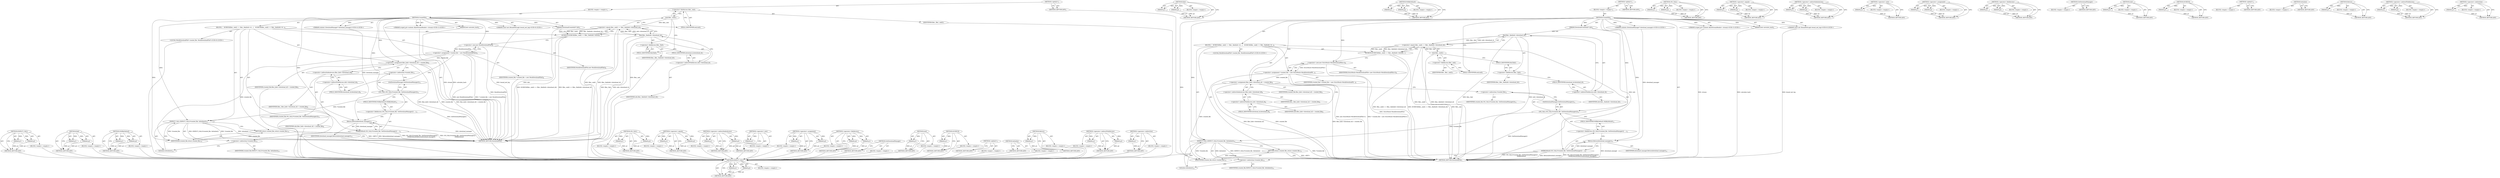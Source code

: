 digraph "&lt;operator&gt;.indirection" {
vulnerable_149 [label=<(METHOD,EXPECT_CALL)>];
vulnerable_150 [label=<(PARAM,p1)>];
vulnerable_151 [label=<(PARAM,p2)>];
vulnerable_152 [label=<(BLOCK,&lt;empty&gt;,&lt;empty&gt;)>];
vulnerable_153 [label=<(METHOD_RETURN,ANY)>];
vulnerable_104 [label=<(METHOD,find)>];
vulnerable_105 [label=<(PARAM,p1)>];
vulnerable_106 [label=<(PARAM,p2)>];
vulnerable_107 [label=<(BLOCK,&lt;empty&gt;,&lt;empty&gt;)>];
vulnerable_108 [label=<(METHOD_RETURN,ANY)>];
vulnerable_128 [label=<(METHOD,WillByDefault)>];
vulnerable_129 [label=<(PARAM,p1)>];
vulnerable_130 [label=<(PARAM,p2)>];
vulnerable_131 [label=<(BLOCK,&lt;empty&gt;,&lt;empty&gt;)>];
vulnerable_132 [label=<(METHOD_RETURN,ANY)>];
vulnerable_6 [label=<(METHOD,&lt;global&gt;)<SUB>1</SUB>>];
vulnerable_7 [label=<(BLOCK,&lt;empty&gt;,&lt;empty&gt;)<SUB>1</SUB>>];
vulnerable_8 [label=<(METHOD,CreateFile)<SUB>1</SUB>>];
vulnerable_9 [label=<(PARAM,DownloadCreateInfo* info)<SUB>2</SUB>>];
vulnerable_10 [label="<(PARAM,scoped_ptr&lt;content::ByteStreamReader&gt; stream)<SUB>3</SUB>>"];
vulnerable_11 [label="<(PARAM,content::DownloadManager* download_manager)<SUB>4</SUB>>"];
vulnerable_12 [label=<(PARAM,bool calculate_hash)<SUB>5</SUB>>];
vulnerable_13 [label="<(PARAM,const net::BoundNetLog&amp; bound_net_log)<SUB>6</SUB>>"];
vulnerable_14 [label=<(BLOCK,{
   DCHECK(files_.end() == files_.find(info-&gt;d...,{
   DCHECK(files_.end() == files_.find(info-&gt;d...)<SUB>6</SUB>>];
vulnerable_15 [label=<(DCHECK,DCHECK(files_.end() == files_.find(info-&gt;downlo...)<SUB>7</SUB>>];
vulnerable_16 [label=<(&lt;operator&gt;.equals,files_.end() == files_.find(info-&gt;download_id))<SUB>7</SUB>>];
vulnerable_17 [label=<(end,files_.end())<SUB>7</SUB>>];
vulnerable_18 [label=<(&lt;operator&gt;.fieldAccess,files_.end)<SUB>7</SUB>>];
vulnerable_19 [label=<(IDENTIFIER,files_,files_.end())<SUB>7</SUB>>];
vulnerable_20 [label=<(FIELD_IDENTIFIER,end,end)<SUB>7</SUB>>];
vulnerable_21 [label=<(find,files_.find(info-&gt;download_id))<SUB>7</SUB>>];
vulnerable_22 [label=<(&lt;operator&gt;.fieldAccess,files_.find)<SUB>7</SUB>>];
vulnerable_23 [label=<(IDENTIFIER,files_,files_.find(info-&gt;download_id))<SUB>7</SUB>>];
vulnerable_24 [label=<(FIELD_IDENTIFIER,find,find)<SUB>7</SUB>>];
vulnerable_25 [label=<(&lt;operator&gt;.indirectFieldAccess,info-&gt;download_id)<SUB>7</SUB>>];
vulnerable_26 [label=<(IDENTIFIER,info,files_.find(info-&gt;download_id))<SUB>7</SUB>>];
vulnerable_27 [label=<(FIELD_IDENTIFIER,download_id,download_id)<SUB>7</SUB>>];
vulnerable_28 [label="<(LOCAL,MockDownloadFile* created_file: MockDownloadFile*)<SUB>8</SUB>>"];
vulnerable_29 [label=<(&lt;operator&gt;.assignment,* created_file = new MockDownloadFile())<SUB>8</SUB>>];
vulnerable_30 [label=<(IDENTIFIER,created_file,* created_file = new MockDownloadFile())<SUB>8</SUB>>];
vulnerable_31 [label=<(&lt;operator&gt;.new,new MockDownloadFile())<SUB>8</SUB>>];
vulnerable_32 [label=<(IDENTIFIER,MockDownloadFile,new MockDownloadFile())<SUB>8</SUB>>];
vulnerable_33 [label=<(&lt;operator&gt;.assignment,files_[info-&gt;download_id] = created_file)<SUB>9</SUB>>];
vulnerable_34 [label=<(&lt;operator&gt;.indirectIndexAccess,files_[info-&gt;download_id])<SUB>9</SUB>>];
vulnerable_35 [label=<(IDENTIFIER,files_,files_[info-&gt;download_id] = created_file)<SUB>9</SUB>>];
vulnerable_36 [label=<(&lt;operator&gt;.indirectFieldAccess,info-&gt;download_id)<SUB>9</SUB>>];
vulnerable_37 [label=<(IDENTIFIER,info,files_[info-&gt;download_id] = created_file)<SUB>9</SUB>>];
vulnerable_38 [label=<(FIELD_IDENTIFIER,download_id,download_id)<SUB>9</SUB>>];
vulnerable_39 [label=<(IDENTIFIER,created_file,files_[info-&gt;download_id] = created_file)<SUB>9</SUB>>];
vulnerable_40 [label=<(WillByDefault,ON_CALL(*created_file, GetDownloadManager())
  ...)<SUB>11</SUB>>];
vulnerable_41 [label=<(&lt;operator&gt;.fieldAccess,ON_CALL(*created_file, GetDownloadManager())
  ...)<SUB>11</SUB>>];
vulnerable_42 [label=<(ON_CALL,ON_CALL(*created_file, GetDownloadManager()))<SUB>11</SUB>>];
vulnerable_43 [label=<(&lt;operator&gt;.indirection,*created_file)<SUB>11</SUB>>];
vulnerable_44 [label=<(IDENTIFIER,created_file,ON_CALL(*created_file, GetDownloadManager()))<SUB>11</SUB>>];
vulnerable_45 [label=<(GetDownloadManager,GetDownloadManager())<SUB>11</SUB>>];
vulnerable_46 [label=<(FIELD_IDENTIFIER,WillByDefault,WillByDefault)<SUB>11</SUB>>];
vulnerable_47 [label=<(Return,Return(download_manager))<SUB>12</SUB>>];
vulnerable_48 [label=<(IDENTIFIER,download_manager,Return(download_manager))<SUB>12</SUB>>];
vulnerable_49 [label=<(EXPECT_CALL,EXPECT_CALL(*created_file, Initialize()))<SUB>13</SUB>>];
vulnerable_50 [label=<(&lt;operator&gt;.indirection,*created_file)<SUB>13</SUB>>];
vulnerable_51 [label=<(IDENTIFIER,created_file,EXPECT_CALL(*created_file, Initialize()))<SUB>13</SUB>>];
vulnerable_52 [label=<(Initialize,Initialize())<SUB>13</SUB>>];
vulnerable_53 [label=<(RETURN,return created_file;,return created_file;)<SUB>15</SUB>>];
vulnerable_54 [label=<(IDENTIFIER,created_file,return created_file;)<SUB>15</SUB>>];
vulnerable_55 [label=<(METHOD_RETURN,DownloadFile)<SUB>1</SUB>>];
vulnerable_57 [label=<(METHOD_RETURN,ANY)<SUB>1</SUB>>];
vulnerable_133 [label=<(METHOD,ON_CALL)>];
vulnerable_134 [label=<(PARAM,p1)>];
vulnerable_135 [label=<(PARAM,p2)>];
vulnerable_136 [label=<(BLOCK,&lt;empty&gt;,&lt;empty&gt;)>];
vulnerable_137 [label=<(METHOD_RETURN,ANY)>];
vulnerable_90 [label=<(METHOD,&lt;operator&gt;.equals)>];
vulnerable_91 [label=<(PARAM,p1)>];
vulnerable_92 [label=<(PARAM,p2)>];
vulnerable_93 [label=<(BLOCK,&lt;empty&gt;,&lt;empty&gt;)>];
vulnerable_94 [label=<(METHOD_RETURN,ANY)>];
vulnerable_123 [label=<(METHOD,&lt;operator&gt;.indirectIndexAccess)>];
vulnerable_124 [label=<(PARAM,p1)>];
vulnerable_125 [label=<(PARAM,p2)>];
vulnerable_126 [label=<(BLOCK,&lt;empty&gt;,&lt;empty&gt;)>];
vulnerable_127 [label=<(METHOD_RETURN,ANY)>];
vulnerable_119 [label=<(METHOD,&lt;operator&gt;.new)>];
vulnerable_120 [label=<(PARAM,p1)>];
vulnerable_121 [label=<(BLOCK,&lt;empty&gt;,&lt;empty&gt;)>];
vulnerable_122 [label=<(METHOD_RETURN,ANY)>];
vulnerable_114 [label=<(METHOD,&lt;operator&gt;.assignment)>];
vulnerable_115 [label=<(PARAM,p1)>];
vulnerable_116 [label=<(PARAM,p2)>];
vulnerable_117 [label=<(BLOCK,&lt;empty&gt;,&lt;empty&gt;)>];
vulnerable_118 [label=<(METHOD_RETURN,ANY)>];
vulnerable_99 [label=<(METHOD,&lt;operator&gt;.fieldAccess)>];
vulnerable_100 [label=<(PARAM,p1)>];
vulnerable_101 [label=<(PARAM,p2)>];
vulnerable_102 [label=<(BLOCK,&lt;empty&gt;,&lt;empty&gt;)>];
vulnerable_103 [label=<(METHOD_RETURN,ANY)>];
vulnerable_142 [label=<(METHOD,GetDownloadManager)>];
vulnerable_143 [label=<(BLOCK,&lt;empty&gt;,&lt;empty&gt;)>];
vulnerable_144 [label=<(METHOD_RETURN,ANY)>];
vulnerable_95 [label=<(METHOD,end)>];
vulnerable_96 [label=<(PARAM,p1)>];
vulnerable_97 [label=<(BLOCK,&lt;empty&gt;,&lt;empty&gt;)>];
vulnerable_98 [label=<(METHOD_RETURN,ANY)>];
vulnerable_86 [label=<(METHOD,DCHECK)>];
vulnerable_87 [label=<(PARAM,p1)>];
vulnerable_88 [label=<(BLOCK,&lt;empty&gt;,&lt;empty&gt;)>];
vulnerable_89 [label=<(METHOD_RETURN,ANY)>];
vulnerable_80 [label=<(METHOD,&lt;global&gt;)<SUB>1</SUB>>];
vulnerable_81 [label=<(BLOCK,&lt;empty&gt;,&lt;empty&gt;)>];
vulnerable_82 [label=<(METHOD_RETURN,ANY)>];
vulnerable_154 [label=<(METHOD,Initialize)>];
vulnerable_155 [label=<(BLOCK,&lt;empty&gt;,&lt;empty&gt;)>];
vulnerable_156 [label=<(METHOD_RETURN,ANY)>];
vulnerable_145 [label=<(METHOD,Return)>];
vulnerable_146 [label=<(PARAM,p1)>];
vulnerable_147 [label=<(BLOCK,&lt;empty&gt;,&lt;empty&gt;)>];
vulnerable_148 [label=<(METHOD_RETURN,ANY)>];
vulnerable_109 [label=<(METHOD,&lt;operator&gt;.indirectFieldAccess)>];
vulnerable_110 [label=<(PARAM,p1)>];
vulnerable_111 [label=<(PARAM,p2)>];
vulnerable_112 [label=<(BLOCK,&lt;empty&gt;,&lt;empty&gt;)>];
vulnerable_113 [label=<(METHOD_RETURN,ANY)>];
vulnerable_138 [label=<(METHOD,&lt;operator&gt;.indirection)>];
vulnerable_139 [label=<(PARAM,p1)>];
vulnerable_140 [label=<(BLOCK,&lt;empty&gt;,&lt;empty&gt;)>];
vulnerable_141 [label=<(METHOD_RETURN,ANY)>];
fixed_149 [label=<(METHOD,EXPECT_CALL)>];
fixed_150 [label=<(PARAM,p1)>];
fixed_151 [label=<(PARAM,p2)>];
fixed_152 [label=<(BLOCK,&lt;empty&gt;,&lt;empty&gt;)>];
fixed_153 [label=<(METHOD_RETURN,ANY)>];
fixed_104 [label=<(METHOD,find)>];
fixed_105 [label=<(PARAM,p1)>];
fixed_106 [label=<(PARAM,p2)>];
fixed_107 [label=<(BLOCK,&lt;empty&gt;,&lt;empty&gt;)>];
fixed_108 [label=<(METHOD_RETURN,ANY)>];
fixed_128 [label=<(METHOD,WillByDefault)>];
fixed_129 [label=<(PARAM,p1)>];
fixed_130 [label=<(PARAM,p2)>];
fixed_131 [label=<(BLOCK,&lt;empty&gt;,&lt;empty&gt;)>];
fixed_132 [label=<(METHOD_RETURN,ANY)>];
fixed_6 [label=<(METHOD,&lt;global&gt;)<SUB>1</SUB>>];
fixed_7 [label=<(BLOCK,&lt;empty&gt;,&lt;empty&gt;)<SUB>1</SUB>>];
fixed_8 [label=<(METHOD,CreateFile)<SUB>1</SUB>>];
fixed_9 [label=<(PARAM,DownloadCreateInfo* info)<SUB>2</SUB>>];
fixed_10 [label="<(PARAM,scoped_ptr&lt;content::ByteStreamReader&gt; stream)<SUB>3</SUB>>"];
fixed_11 [label="<(PARAM,content::DownloadManager* download_manager)<SUB>4</SUB>>"];
fixed_12 [label=<(PARAM,bool calculate_hash)<SUB>5</SUB>>];
fixed_13 [label="<(PARAM,const net::BoundNetLog&amp; bound_net_log)<SUB>6</SUB>>"];
fixed_14 [label=<(BLOCK,{
   DCHECK(files_.end() == files_.find(info-&gt;d...,{
   DCHECK(files_.end() == files_.find(info-&gt;d...)<SUB>6</SUB>>];
fixed_15 [label=<(DCHECK,DCHECK(files_.end() == files_.find(info-&gt;downlo...)<SUB>7</SUB>>];
fixed_16 [label=<(&lt;operator&gt;.equals,files_.end() == files_.find(info-&gt;download_id))<SUB>7</SUB>>];
fixed_17 [label=<(end,files_.end())<SUB>7</SUB>>];
fixed_18 [label=<(&lt;operator&gt;.fieldAccess,files_.end)<SUB>7</SUB>>];
fixed_19 [label=<(IDENTIFIER,files_,files_.end())<SUB>7</SUB>>];
fixed_20 [label=<(FIELD_IDENTIFIER,end,end)<SUB>7</SUB>>];
fixed_21 [label=<(find,files_.find(info-&gt;download_id))<SUB>7</SUB>>];
fixed_22 [label=<(&lt;operator&gt;.fieldAccess,files_.find)<SUB>7</SUB>>];
fixed_23 [label=<(IDENTIFIER,files_,files_.find(info-&gt;download_id))<SUB>7</SUB>>];
fixed_24 [label=<(FIELD_IDENTIFIER,find,find)<SUB>7</SUB>>];
fixed_25 [label=<(&lt;operator&gt;.indirectFieldAccess,info-&gt;download_id)<SUB>7</SUB>>];
fixed_26 [label=<(IDENTIFIER,info,files_.find(info-&gt;download_id))<SUB>7</SUB>>];
fixed_27 [label=<(FIELD_IDENTIFIER,download_id,download_id)<SUB>7</SUB>>];
fixed_28 [label="<(LOCAL,MockDownloadFile* created_file: MockDownloadFile*)<SUB>8</SUB>>"];
fixed_29 [label=<(&lt;operator&gt;.assignment,* created_file = new StrictMock&lt;MockDownloadFil...)<SUB>8</SUB>>];
fixed_30 [label=<(IDENTIFIER,created_file,* created_file = new StrictMock&lt;MockDownloadFil...)<SUB>8</SUB>>];
fixed_31 [label=<(&lt;operator&gt;.new,new StrictMock&lt;MockDownloadFile&gt;())<SUB>8</SUB>>];
fixed_32 [label=<(IDENTIFIER,StrictMock&lt;MockDownloadFile&gt;,new StrictMock&lt;MockDownloadFile&gt;())<SUB>8</SUB>>];
fixed_33 [label=<(&lt;operator&gt;.assignment,files_[info-&gt;download_id] = created_file)<SUB>9</SUB>>];
fixed_34 [label=<(&lt;operator&gt;.indirectIndexAccess,files_[info-&gt;download_id])<SUB>9</SUB>>];
fixed_35 [label=<(IDENTIFIER,files_,files_[info-&gt;download_id] = created_file)<SUB>9</SUB>>];
fixed_36 [label=<(&lt;operator&gt;.indirectFieldAccess,info-&gt;download_id)<SUB>9</SUB>>];
fixed_37 [label=<(IDENTIFIER,info,files_[info-&gt;download_id] = created_file)<SUB>9</SUB>>];
fixed_38 [label=<(FIELD_IDENTIFIER,download_id,download_id)<SUB>9</SUB>>];
fixed_39 [label=<(IDENTIFIER,created_file,files_[info-&gt;download_id] = created_file)<SUB>9</SUB>>];
fixed_40 [label=<(WillByDefault,ON_CALL(*created_file, GetDownloadManager())
  ...)<SUB>11</SUB>>];
fixed_41 [label=<(&lt;operator&gt;.fieldAccess,ON_CALL(*created_file, GetDownloadManager())
  ...)<SUB>11</SUB>>];
fixed_42 [label=<(ON_CALL,ON_CALL(*created_file, GetDownloadManager()))<SUB>11</SUB>>];
fixed_43 [label=<(&lt;operator&gt;.indirection,*created_file)<SUB>11</SUB>>];
fixed_44 [label=<(IDENTIFIER,created_file,ON_CALL(*created_file, GetDownloadManager()))<SUB>11</SUB>>];
fixed_45 [label=<(GetDownloadManager,GetDownloadManager())<SUB>11</SUB>>];
fixed_46 [label=<(FIELD_IDENTIFIER,WillByDefault,WillByDefault)<SUB>11</SUB>>];
fixed_47 [label=<(Return,Return(download_manager))<SUB>12</SUB>>];
fixed_48 [label=<(IDENTIFIER,download_manager,Return(download_manager))<SUB>12</SUB>>];
fixed_49 [label=<(EXPECT_CALL,EXPECT_CALL(*created_file, Initialize()))<SUB>13</SUB>>];
fixed_50 [label=<(&lt;operator&gt;.indirection,*created_file)<SUB>13</SUB>>];
fixed_51 [label=<(IDENTIFIER,created_file,EXPECT_CALL(*created_file, Initialize()))<SUB>13</SUB>>];
fixed_52 [label=<(Initialize,Initialize())<SUB>13</SUB>>];
fixed_53 [label=<(RETURN,return created_file;,return created_file;)<SUB>15</SUB>>];
fixed_54 [label=<(IDENTIFIER,created_file,return created_file;)<SUB>15</SUB>>];
fixed_55 [label=<(METHOD_RETURN,DownloadFile)<SUB>1</SUB>>];
fixed_57 [label=<(METHOD_RETURN,ANY)<SUB>1</SUB>>];
fixed_133 [label=<(METHOD,ON_CALL)>];
fixed_134 [label=<(PARAM,p1)>];
fixed_135 [label=<(PARAM,p2)>];
fixed_136 [label=<(BLOCK,&lt;empty&gt;,&lt;empty&gt;)>];
fixed_137 [label=<(METHOD_RETURN,ANY)>];
fixed_90 [label=<(METHOD,&lt;operator&gt;.equals)>];
fixed_91 [label=<(PARAM,p1)>];
fixed_92 [label=<(PARAM,p2)>];
fixed_93 [label=<(BLOCK,&lt;empty&gt;,&lt;empty&gt;)>];
fixed_94 [label=<(METHOD_RETURN,ANY)>];
fixed_123 [label=<(METHOD,&lt;operator&gt;.indirectIndexAccess)>];
fixed_124 [label=<(PARAM,p1)>];
fixed_125 [label=<(PARAM,p2)>];
fixed_126 [label=<(BLOCK,&lt;empty&gt;,&lt;empty&gt;)>];
fixed_127 [label=<(METHOD_RETURN,ANY)>];
fixed_119 [label=<(METHOD,&lt;operator&gt;.new)>];
fixed_120 [label=<(PARAM,p1)>];
fixed_121 [label=<(BLOCK,&lt;empty&gt;,&lt;empty&gt;)>];
fixed_122 [label=<(METHOD_RETURN,ANY)>];
fixed_114 [label=<(METHOD,&lt;operator&gt;.assignment)>];
fixed_115 [label=<(PARAM,p1)>];
fixed_116 [label=<(PARAM,p2)>];
fixed_117 [label=<(BLOCK,&lt;empty&gt;,&lt;empty&gt;)>];
fixed_118 [label=<(METHOD_RETURN,ANY)>];
fixed_99 [label=<(METHOD,&lt;operator&gt;.fieldAccess)>];
fixed_100 [label=<(PARAM,p1)>];
fixed_101 [label=<(PARAM,p2)>];
fixed_102 [label=<(BLOCK,&lt;empty&gt;,&lt;empty&gt;)>];
fixed_103 [label=<(METHOD_RETURN,ANY)>];
fixed_142 [label=<(METHOD,GetDownloadManager)>];
fixed_143 [label=<(BLOCK,&lt;empty&gt;,&lt;empty&gt;)>];
fixed_144 [label=<(METHOD_RETURN,ANY)>];
fixed_95 [label=<(METHOD,end)>];
fixed_96 [label=<(PARAM,p1)>];
fixed_97 [label=<(BLOCK,&lt;empty&gt;,&lt;empty&gt;)>];
fixed_98 [label=<(METHOD_RETURN,ANY)>];
fixed_86 [label=<(METHOD,DCHECK)>];
fixed_87 [label=<(PARAM,p1)>];
fixed_88 [label=<(BLOCK,&lt;empty&gt;,&lt;empty&gt;)>];
fixed_89 [label=<(METHOD_RETURN,ANY)>];
fixed_80 [label=<(METHOD,&lt;global&gt;)<SUB>1</SUB>>];
fixed_81 [label=<(BLOCK,&lt;empty&gt;,&lt;empty&gt;)>];
fixed_82 [label=<(METHOD_RETURN,ANY)>];
fixed_154 [label=<(METHOD,Initialize)>];
fixed_155 [label=<(BLOCK,&lt;empty&gt;,&lt;empty&gt;)>];
fixed_156 [label=<(METHOD_RETURN,ANY)>];
fixed_145 [label=<(METHOD,Return)>];
fixed_146 [label=<(PARAM,p1)>];
fixed_147 [label=<(BLOCK,&lt;empty&gt;,&lt;empty&gt;)>];
fixed_148 [label=<(METHOD_RETURN,ANY)>];
fixed_109 [label=<(METHOD,&lt;operator&gt;.indirectFieldAccess)>];
fixed_110 [label=<(PARAM,p1)>];
fixed_111 [label=<(PARAM,p2)>];
fixed_112 [label=<(BLOCK,&lt;empty&gt;,&lt;empty&gt;)>];
fixed_113 [label=<(METHOD_RETURN,ANY)>];
fixed_138 [label=<(METHOD,&lt;operator&gt;.indirection)>];
fixed_139 [label=<(PARAM,p1)>];
fixed_140 [label=<(BLOCK,&lt;empty&gt;,&lt;empty&gt;)>];
fixed_141 [label=<(METHOD_RETURN,ANY)>];
vulnerable_149 -> vulnerable_150  [key=0, label="AST: "];
vulnerable_149 -> vulnerable_150  [key=1, label="DDG: "];
vulnerable_149 -> vulnerable_152  [key=0, label="AST: "];
vulnerable_149 -> vulnerable_151  [key=0, label="AST: "];
vulnerable_149 -> vulnerable_151  [key=1, label="DDG: "];
vulnerable_149 -> vulnerable_153  [key=0, label="AST: "];
vulnerable_149 -> vulnerable_153  [key=1, label="CFG: "];
vulnerable_150 -> vulnerable_153  [key=0, label="DDG: p1"];
vulnerable_151 -> vulnerable_153  [key=0, label="DDG: p2"];
vulnerable_152 -> fixed_149  [key=0];
vulnerable_153 -> fixed_149  [key=0];
vulnerable_104 -> vulnerable_105  [key=0, label="AST: "];
vulnerable_104 -> vulnerable_105  [key=1, label="DDG: "];
vulnerable_104 -> vulnerable_107  [key=0, label="AST: "];
vulnerable_104 -> vulnerable_106  [key=0, label="AST: "];
vulnerable_104 -> vulnerable_106  [key=1, label="DDG: "];
vulnerable_104 -> vulnerable_108  [key=0, label="AST: "];
vulnerable_104 -> vulnerable_108  [key=1, label="CFG: "];
vulnerable_105 -> vulnerable_108  [key=0, label="DDG: p1"];
vulnerable_106 -> vulnerable_108  [key=0, label="DDG: p2"];
vulnerable_107 -> fixed_149  [key=0];
vulnerable_108 -> fixed_149  [key=0];
vulnerable_128 -> vulnerable_129  [key=0, label="AST: "];
vulnerable_128 -> vulnerable_129  [key=1, label="DDG: "];
vulnerable_128 -> vulnerable_131  [key=0, label="AST: "];
vulnerable_128 -> vulnerable_130  [key=0, label="AST: "];
vulnerable_128 -> vulnerable_130  [key=1, label="DDG: "];
vulnerable_128 -> vulnerable_132  [key=0, label="AST: "];
vulnerable_128 -> vulnerable_132  [key=1, label="CFG: "];
vulnerable_129 -> vulnerable_132  [key=0, label="DDG: p1"];
vulnerable_130 -> vulnerable_132  [key=0, label="DDG: p2"];
vulnerable_131 -> fixed_149  [key=0];
vulnerable_132 -> fixed_149  [key=0];
vulnerable_6 -> vulnerable_7  [key=0, label="AST: "];
vulnerable_6 -> vulnerable_57  [key=0, label="AST: "];
vulnerable_6 -> vulnerable_57  [key=1, label="CFG: "];
vulnerable_7 -> vulnerable_8  [key=0, label="AST: "];
vulnerable_8 -> vulnerable_9  [key=0, label="AST: "];
vulnerable_8 -> vulnerable_9  [key=1, label="DDG: "];
vulnerable_8 -> vulnerable_10  [key=0, label="AST: "];
vulnerable_8 -> vulnerable_10  [key=1, label="DDG: "];
vulnerable_8 -> vulnerable_11  [key=0, label="AST: "];
vulnerable_8 -> vulnerable_11  [key=1, label="DDG: "];
vulnerable_8 -> vulnerable_12  [key=0, label="AST: "];
vulnerable_8 -> vulnerable_12  [key=1, label="DDG: "];
vulnerable_8 -> vulnerable_13  [key=0, label="AST: "];
vulnerable_8 -> vulnerable_13  [key=1, label="DDG: "];
vulnerable_8 -> vulnerable_14  [key=0, label="AST: "];
vulnerable_8 -> vulnerable_55  [key=0, label="AST: "];
vulnerable_8 -> vulnerable_20  [key=0, label="CFG: "];
vulnerable_8 -> vulnerable_33  [key=0, label="DDG: "];
vulnerable_8 -> vulnerable_49  [key=0, label="DDG: "];
vulnerable_8 -> vulnerable_54  [key=0, label="DDG: "];
vulnerable_8 -> vulnerable_31  [key=0, label="DDG: "];
vulnerable_8 -> vulnerable_47  [key=0, label="DDG: "];
vulnerable_8 -> vulnerable_42  [key=0, label="DDG: "];
vulnerable_9 -> vulnerable_55  [key=0, label="DDG: info"];
vulnerable_9 -> vulnerable_21  [key=0, label="DDG: info"];
vulnerable_10 -> vulnerable_55  [key=0, label="DDG: stream"];
vulnerable_11 -> vulnerable_47  [key=0, label="DDG: download_manager"];
vulnerable_12 -> vulnerable_55  [key=0, label="DDG: calculate_hash"];
vulnerable_13 -> vulnerable_55  [key=0, label="DDG: bound_net_log"];
vulnerable_14 -> vulnerable_15  [key=0, label="AST: "];
vulnerable_14 -> vulnerable_28  [key=0, label="AST: "];
vulnerable_14 -> vulnerable_29  [key=0, label="AST: "];
vulnerable_14 -> vulnerable_33  [key=0, label="AST: "];
vulnerable_14 -> vulnerable_40  [key=0, label="AST: "];
vulnerable_14 -> vulnerable_49  [key=0, label="AST: "];
vulnerable_14 -> vulnerable_53  [key=0, label="AST: "];
vulnerable_15 -> vulnerable_16  [key=0, label="AST: "];
vulnerable_15 -> vulnerable_31  [key=0, label="CFG: "];
vulnerable_15 -> vulnerable_55  [key=0, label="DDG: files_.end() == files_.find(info-&gt;download_id)"];
vulnerable_15 -> vulnerable_55  [key=1, label="DDG: DCHECK(files_.end() == files_.find(info-&gt;download_id))"];
vulnerable_16 -> vulnerable_17  [key=0, label="AST: "];
vulnerable_16 -> vulnerable_21  [key=0, label="AST: "];
vulnerable_16 -> vulnerable_15  [key=0, label="CFG: "];
vulnerable_16 -> vulnerable_15  [key=1, label="DDG: files_.end()"];
vulnerable_16 -> vulnerable_15  [key=2, label="DDG: files_.find(info-&gt;download_id)"];
vulnerable_16 -> vulnerable_55  [key=0, label="DDG: files_.end()"];
vulnerable_16 -> vulnerable_55  [key=1, label="DDG: files_.find(info-&gt;download_id)"];
vulnerable_17 -> vulnerable_18  [key=0, label="AST: "];
vulnerable_17 -> vulnerable_24  [key=0, label="CFG: "];
vulnerable_17 -> vulnerable_55  [key=0, label="DDG: files_.end"];
vulnerable_17 -> vulnerable_16  [key=0, label="DDG: files_.end"];
vulnerable_18 -> vulnerable_19  [key=0, label="AST: "];
vulnerable_18 -> vulnerable_20  [key=0, label="AST: "];
vulnerable_18 -> vulnerable_17  [key=0, label="CFG: "];
vulnerable_19 -> fixed_149  [key=0];
vulnerable_20 -> vulnerable_18  [key=0, label="CFG: "];
vulnerable_21 -> vulnerable_22  [key=0, label="AST: "];
vulnerable_21 -> vulnerable_25  [key=0, label="AST: "];
vulnerable_21 -> vulnerable_16  [key=0, label="CFG: "];
vulnerable_21 -> vulnerable_16  [key=1, label="DDG: files_.find"];
vulnerable_21 -> vulnerable_16  [key=2, label="DDG: info-&gt;download_id"];
vulnerable_21 -> vulnerable_55  [key=0, label="DDG: files_.find"];
vulnerable_21 -> vulnerable_55  [key=1, label="DDG: info-&gt;download_id"];
vulnerable_22 -> vulnerable_23  [key=0, label="AST: "];
vulnerable_22 -> vulnerable_24  [key=0, label="AST: "];
vulnerable_22 -> vulnerable_27  [key=0, label="CFG: "];
vulnerable_23 -> fixed_149  [key=0];
vulnerable_24 -> vulnerable_22  [key=0, label="CFG: "];
vulnerable_25 -> vulnerable_26  [key=0, label="AST: "];
vulnerable_25 -> vulnerable_27  [key=0, label="AST: "];
vulnerable_25 -> vulnerable_21  [key=0, label="CFG: "];
vulnerable_26 -> fixed_149  [key=0];
vulnerable_27 -> vulnerable_25  [key=0, label="CFG: "];
vulnerable_28 -> fixed_149  [key=0];
vulnerable_29 -> vulnerable_30  [key=0, label="AST: "];
vulnerable_29 -> vulnerable_31  [key=0, label="AST: "];
vulnerable_29 -> vulnerable_38  [key=0, label="CFG: "];
vulnerable_29 -> vulnerable_55  [key=0, label="DDG: new MockDownloadFile()"];
vulnerable_29 -> vulnerable_55  [key=1, label="DDG: * created_file = new MockDownloadFile()"];
vulnerable_29 -> vulnerable_33  [key=0, label="DDG: created_file"];
vulnerable_29 -> vulnerable_54  [key=0, label="DDG: created_file"];
vulnerable_30 -> fixed_149  [key=0];
vulnerable_31 -> vulnerable_32  [key=0, label="AST: "];
vulnerable_31 -> vulnerable_29  [key=0, label="CFG: "];
vulnerable_31 -> vulnerable_29  [key=1, label="DDG: MockDownloadFile"];
vulnerable_31 -> vulnerable_55  [key=0, label="DDG: MockDownloadFile"];
vulnerable_32 -> fixed_149  [key=0];
vulnerable_33 -> vulnerable_34  [key=0, label="AST: "];
vulnerable_33 -> vulnerable_39  [key=0, label="AST: "];
vulnerable_33 -> vulnerable_43  [key=0, label="CFG: "];
vulnerable_33 -> vulnerable_55  [key=0, label="DDG: files_[info-&gt;download_id]"];
vulnerable_33 -> vulnerable_55  [key=1, label="DDG: created_file"];
vulnerable_33 -> vulnerable_55  [key=2, label="DDG: files_[info-&gt;download_id] = created_file"];
vulnerable_34 -> vulnerable_35  [key=0, label="AST: "];
vulnerable_34 -> vulnerable_36  [key=0, label="AST: "];
vulnerable_34 -> vulnerable_33  [key=0, label="CFG: "];
vulnerable_35 -> fixed_149  [key=0];
vulnerable_36 -> vulnerable_37  [key=0, label="AST: "];
vulnerable_36 -> vulnerable_38  [key=0, label="AST: "];
vulnerable_36 -> vulnerable_34  [key=0, label="CFG: "];
vulnerable_37 -> fixed_149  [key=0];
vulnerable_38 -> vulnerable_36  [key=0, label="CFG: "];
vulnerable_39 -> fixed_149  [key=0];
vulnerable_40 -> vulnerable_41  [key=0, label="AST: "];
vulnerable_40 -> vulnerable_47  [key=0, label="AST: "];
vulnerable_40 -> vulnerable_50  [key=0, label="CFG: "];
vulnerable_40 -> vulnerable_55  [key=0, label="DDG: ON_CALL(*created_file, GetDownloadManager())
      .WillByDefault"];
vulnerable_40 -> vulnerable_55  [key=1, label="DDG: Return(download_manager)"];
vulnerable_40 -> vulnerable_55  [key=2, label="DDG: ON_CALL(*created_file, GetDownloadManager())
      .WillByDefault(Return(download_manager))"];
vulnerable_41 -> vulnerable_42  [key=0, label="AST: "];
vulnerable_41 -> vulnerable_46  [key=0, label="AST: "];
vulnerable_41 -> vulnerable_47  [key=0, label="CFG: "];
vulnerable_42 -> vulnerable_43  [key=0, label="AST: "];
vulnerable_42 -> vulnerable_45  [key=0, label="AST: "];
vulnerable_42 -> vulnerable_46  [key=0, label="CFG: "];
vulnerable_42 -> vulnerable_55  [key=0, label="DDG: GetDownloadManager()"];
vulnerable_42 -> vulnerable_49  [key=0, label="DDG: *created_file"];
vulnerable_43 -> vulnerable_44  [key=0, label="AST: "];
vulnerable_43 -> vulnerable_45  [key=0, label="CFG: "];
vulnerable_44 -> fixed_149  [key=0];
vulnerable_45 -> vulnerable_42  [key=0, label="CFG: "];
vulnerable_46 -> vulnerable_41  [key=0, label="CFG: "];
vulnerable_47 -> vulnerable_48  [key=0, label="AST: "];
vulnerable_47 -> vulnerable_40  [key=0, label="CFG: "];
vulnerable_47 -> vulnerable_40  [key=1, label="DDG: download_manager"];
vulnerable_47 -> vulnerable_55  [key=0, label="DDG: download_manager"];
vulnerable_48 -> fixed_149  [key=0];
vulnerable_49 -> vulnerable_50  [key=0, label="AST: "];
vulnerable_49 -> vulnerable_52  [key=0, label="AST: "];
vulnerable_49 -> vulnerable_53  [key=0, label="CFG: "];
vulnerable_49 -> vulnerable_55  [key=0, label="DDG: *created_file"];
vulnerable_49 -> vulnerable_55  [key=1, label="DDG: Initialize()"];
vulnerable_49 -> vulnerable_55  [key=2, label="DDG: EXPECT_CALL(*created_file, Initialize())"];
vulnerable_49 -> vulnerable_54  [key=0, label="DDG: *created_file"];
vulnerable_50 -> vulnerable_51  [key=0, label="AST: "];
vulnerable_50 -> vulnerable_52  [key=0, label="CFG: "];
vulnerable_51 -> fixed_149  [key=0];
vulnerable_52 -> vulnerable_49  [key=0, label="CFG: "];
vulnerable_53 -> vulnerable_54  [key=0, label="AST: "];
vulnerable_53 -> vulnerable_55  [key=0, label="CFG: "];
vulnerable_53 -> vulnerable_55  [key=1, label="DDG: &lt;RET&gt;"];
vulnerable_54 -> vulnerable_53  [key=0, label="DDG: created_file"];
vulnerable_55 -> fixed_149  [key=0];
vulnerable_57 -> fixed_149  [key=0];
vulnerable_133 -> vulnerable_134  [key=0, label="AST: "];
vulnerable_133 -> vulnerable_134  [key=1, label="DDG: "];
vulnerable_133 -> vulnerable_136  [key=0, label="AST: "];
vulnerable_133 -> vulnerable_135  [key=0, label="AST: "];
vulnerable_133 -> vulnerable_135  [key=1, label="DDG: "];
vulnerable_133 -> vulnerable_137  [key=0, label="AST: "];
vulnerable_133 -> vulnerable_137  [key=1, label="CFG: "];
vulnerable_134 -> vulnerable_137  [key=0, label="DDG: p1"];
vulnerable_135 -> vulnerable_137  [key=0, label="DDG: p2"];
vulnerable_136 -> fixed_149  [key=0];
vulnerable_137 -> fixed_149  [key=0];
vulnerable_90 -> vulnerable_91  [key=0, label="AST: "];
vulnerable_90 -> vulnerable_91  [key=1, label="DDG: "];
vulnerable_90 -> vulnerable_93  [key=0, label="AST: "];
vulnerable_90 -> vulnerable_92  [key=0, label="AST: "];
vulnerable_90 -> vulnerable_92  [key=1, label="DDG: "];
vulnerable_90 -> vulnerable_94  [key=0, label="AST: "];
vulnerable_90 -> vulnerable_94  [key=1, label="CFG: "];
vulnerable_91 -> vulnerable_94  [key=0, label="DDG: p1"];
vulnerable_92 -> vulnerable_94  [key=0, label="DDG: p2"];
vulnerable_93 -> fixed_149  [key=0];
vulnerable_94 -> fixed_149  [key=0];
vulnerable_123 -> vulnerable_124  [key=0, label="AST: "];
vulnerable_123 -> vulnerable_124  [key=1, label="DDG: "];
vulnerable_123 -> vulnerable_126  [key=0, label="AST: "];
vulnerable_123 -> vulnerable_125  [key=0, label="AST: "];
vulnerable_123 -> vulnerable_125  [key=1, label="DDG: "];
vulnerable_123 -> vulnerable_127  [key=0, label="AST: "];
vulnerable_123 -> vulnerable_127  [key=1, label="CFG: "];
vulnerable_124 -> vulnerable_127  [key=0, label="DDG: p1"];
vulnerable_125 -> vulnerable_127  [key=0, label="DDG: p2"];
vulnerable_126 -> fixed_149  [key=0];
vulnerable_127 -> fixed_149  [key=0];
vulnerable_119 -> vulnerable_120  [key=0, label="AST: "];
vulnerable_119 -> vulnerable_120  [key=1, label="DDG: "];
vulnerable_119 -> vulnerable_121  [key=0, label="AST: "];
vulnerable_119 -> vulnerable_122  [key=0, label="AST: "];
vulnerable_119 -> vulnerable_122  [key=1, label="CFG: "];
vulnerable_120 -> vulnerable_122  [key=0, label="DDG: p1"];
vulnerable_121 -> fixed_149  [key=0];
vulnerable_122 -> fixed_149  [key=0];
vulnerable_114 -> vulnerable_115  [key=0, label="AST: "];
vulnerable_114 -> vulnerable_115  [key=1, label="DDG: "];
vulnerable_114 -> vulnerable_117  [key=0, label="AST: "];
vulnerable_114 -> vulnerable_116  [key=0, label="AST: "];
vulnerable_114 -> vulnerable_116  [key=1, label="DDG: "];
vulnerable_114 -> vulnerable_118  [key=0, label="AST: "];
vulnerable_114 -> vulnerable_118  [key=1, label="CFG: "];
vulnerable_115 -> vulnerable_118  [key=0, label="DDG: p1"];
vulnerable_116 -> vulnerable_118  [key=0, label="DDG: p2"];
vulnerable_117 -> fixed_149  [key=0];
vulnerable_118 -> fixed_149  [key=0];
vulnerable_99 -> vulnerable_100  [key=0, label="AST: "];
vulnerable_99 -> vulnerable_100  [key=1, label="DDG: "];
vulnerable_99 -> vulnerable_102  [key=0, label="AST: "];
vulnerable_99 -> vulnerable_101  [key=0, label="AST: "];
vulnerable_99 -> vulnerable_101  [key=1, label="DDG: "];
vulnerable_99 -> vulnerable_103  [key=0, label="AST: "];
vulnerable_99 -> vulnerable_103  [key=1, label="CFG: "];
vulnerable_100 -> vulnerable_103  [key=0, label="DDG: p1"];
vulnerable_101 -> vulnerable_103  [key=0, label="DDG: p2"];
vulnerable_102 -> fixed_149  [key=0];
vulnerable_103 -> fixed_149  [key=0];
vulnerable_142 -> vulnerable_143  [key=0, label="AST: "];
vulnerable_142 -> vulnerable_144  [key=0, label="AST: "];
vulnerable_142 -> vulnerable_144  [key=1, label="CFG: "];
vulnerable_143 -> fixed_149  [key=0];
vulnerable_144 -> fixed_149  [key=0];
vulnerable_95 -> vulnerable_96  [key=0, label="AST: "];
vulnerable_95 -> vulnerable_96  [key=1, label="DDG: "];
vulnerable_95 -> vulnerable_97  [key=0, label="AST: "];
vulnerable_95 -> vulnerable_98  [key=0, label="AST: "];
vulnerable_95 -> vulnerable_98  [key=1, label="CFG: "];
vulnerable_96 -> vulnerable_98  [key=0, label="DDG: p1"];
vulnerable_97 -> fixed_149  [key=0];
vulnerable_98 -> fixed_149  [key=0];
vulnerable_86 -> vulnerable_87  [key=0, label="AST: "];
vulnerable_86 -> vulnerable_87  [key=1, label="DDG: "];
vulnerable_86 -> vulnerable_88  [key=0, label="AST: "];
vulnerable_86 -> vulnerable_89  [key=0, label="AST: "];
vulnerable_86 -> vulnerable_89  [key=1, label="CFG: "];
vulnerable_87 -> vulnerable_89  [key=0, label="DDG: p1"];
vulnerable_88 -> fixed_149  [key=0];
vulnerable_89 -> fixed_149  [key=0];
vulnerable_80 -> vulnerable_81  [key=0, label="AST: "];
vulnerable_80 -> vulnerable_82  [key=0, label="AST: "];
vulnerable_80 -> vulnerable_82  [key=1, label="CFG: "];
vulnerable_81 -> fixed_149  [key=0];
vulnerable_82 -> fixed_149  [key=0];
vulnerable_154 -> vulnerable_155  [key=0, label="AST: "];
vulnerable_154 -> vulnerable_156  [key=0, label="AST: "];
vulnerable_154 -> vulnerable_156  [key=1, label="CFG: "];
vulnerable_155 -> fixed_149  [key=0];
vulnerable_156 -> fixed_149  [key=0];
vulnerable_145 -> vulnerable_146  [key=0, label="AST: "];
vulnerable_145 -> vulnerable_146  [key=1, label="DDG: "];
vulnerable_145 -> vulnerable_147  [key=0, label="AST: "];
vulnerable_145 -> vulnerable_148  [key=0, label="AST: "];
vulnerable_145 -> vulnerable_148  [key=1, label="CFG: "];
vulnerable_146 -> vulnerable_148  [key=0, label="DDG: p1"];
vulnerable_147 -> fixed_149  [key=0];
vulnerable_148 -> fixed_149  [key=0];
vulnerable_109 -> vulnerable_110  [key=0, label="AST: "];
vulnerable_109 -> vulnerable_110  [key=1, label="DDG: "];
vulnerable_109 -> vulnerable_112  [key=0, label="AST: "];
vulnerable_109 -> vulnerable_111  [key=0, label="AST: "];
vulnerable_109 -> vulnerable_111  [key=1, label="DDG: "];
vulnerable_109 -> vulnerable_113  [key=0, label="AST: "];
vulnerable_109 -> vulnerable_113  [key=1, label="CFG: "];
vulnerable_110 -> vulnerable_113  [key=0, label="DDG: p1"];
vulnerable_111 -> vulnerable_113  [key=0, label="DDG: p2"];
vulnerable_112 -> fixed_149  [key=0];
vulnerable_113 -> fixed_149  [key=0];
vulnerable_138 -> vulnerable_139  [key=0, label="AST: "];
vulnerable_138 -> vulnerable_139  [key=1, label="DDG: "];
vulnerable_138 -> vulnerable_140  [key=0, label="AST: "];
vulnerable_138 -> vulnerable_141  [key=0, label="AST: "];
vulnerable_138 -> vulnerable_141  [key=1, label="CFG: "];
vulnerable_139 -> vulnerable_141  [key=0, label="DDG: p1"];
vulnerable_140 -> fixed_149  [key=0];
vulnerable_141 -> fixed_149  [key=0];
fixed_149 -> fixed_150  [key=0, label="AST: "];
fixed_149 -> fixed_150  [key=1, label="DDG: "];
fixed_149 -> fixed_152  [key=0, label="AST: "];
fixed_149 -> fixed_151  [key=0, label="AST: "];
fixed_149 -> fixed_151  [key=1, label="DDG: "];
fixed_149 -> fixed_153  [key=0, label="AST: "];
fixed_149 -> fixed_153  [key=1, label="CFG: "];
fixed_150 -> fixed_153  [key=0, label="DDG: p1"];
fixed_151 -> fixed_153  [key=0, label="DDG: p2"];
fixed_104 -> fixed_105  [key=0, label="AST: "];
fixed_104 -> fixed_105  [key=1, label="DDG: "];
fixed_104 -> fixed_107  [key=0, label="AST: "];
fixed_104 -> fixed_106  [key=0, label="AST: "];
fixed_104 -> fixed_106  [key=1, label="DDG: "];
fixed_104 -> fixed_108  [key=0, label="AST: "];
fixed_104 -> fixed_108  [key=1, label="CFG: "];
fixed_105 -> fixed_108  [key=0, label="DDG: p1"];
fixed_106 -> fixed_108  [key=0, label="DDG: p2"];
fixed_128 -> fixed_129  [key=0, label="AST: "];
fixed_128 -> fixed_129  [key=1, label="DDG: "];
fixed_128 -> fixed_131  [key=0, label="AST: "];
fixed_128 -> fixed_130  [key=0, label="AST: "];
fixed_128 -> fixed_130  [key=1, label="DDG: "];
fixed_128 -> fixed_132  [key=0, label="AST: "];
fixed_128 -> fixed_132  [key=1, label="CFG: "];
fixed_129 -> fixed_132  [key=0, label="DDG: p1"];
fixed_130 -> fixed_132  [key=0, label="DDG: p2"];
fixed_6 -> fixed_7  [key=0, label="AST: "];
fixed_6 -> fixed_57  [key=0, label="AST: "];
fixed_6 -> fixed_57  [key=1, label="CFG: "];
fixed_7 -> fixed_8  [key=0, label="AST: "];
fixed_8 -> fixed_9  [key=0, label="AST: "];
fixed_8 -> fixed_9  [key=1, label="DDG: "];
fixed_8 -> fixed_10  [key=0, label="AST: "];
fixed_8 -> fixed_10  [key=1, label="DDG: "];
fixed_8 -> fixed_11  [key=0, label="AST: "];
fixed_8 -> fixed_11  [key=1, label="DDG: "];
fixed_8 -> fixed_12  [key=0, label="AST: "];
fixed_8 -> fixed_12  [key=1, label="DDG: "];
fixed_8 -> fixed_13  [key=0, label="AST: "];
fixed_8 -> fixed_13  [key=1, label="DDG: "];
fixed_8 -> fixed_14  [key=0, label="AST: "];
fixed_8 -> fixed_55  [key=0, label="AST: "];
fixed_8 -> fixed_20  [key=0, label="CFG: "];
fixed_8 -> fixed_33  [key=0, label="DDG: "];
fixed_8 -> fixed_49  [key=0, label="DDG: "];
fixed_8 -> fixed_54  [key=0, label="DDG: "];
fixed_8 -> fixed_31  [key=0, label="DDG: "];
fixed_8 -> fixed_47  [key=0, label="DDG: "];
fixed_8 -> fixed_42  [key=0, label="DDG: "];
fixed_9 -> fixed_55  [key=0, label="DDG: info"];
fixed_9 -> fixed_21  [key=0, label="DDG: info"];
fixed_10 -> fixed_55  [key=0, label="DDG: stream"];
fixed_11 -> fixed_47  [key=0, label="DDG: download_manager"];
fixed_12 -> fixed_55  [key=0, label="DDG: calculate_hash"];
fixed_13 -> fixed_55  [key=0, label="DDG: bound_net_log"];
fixed_14 -> fixed_15  [key=0, label="AST: "];
fixed_14 -> fixed_28  [key=0, label="AST: "];
fixed_14 -> fixed_29  [key=0, label="AST: "];
fixed_14 -> fixed_33  [key=0, label="AST: "];
fixed_14 -> fixed_40  [key=0, label="AST: "];
fixed_14 -> fixed_49  [key=0, label="AST: "];
fixed_14 -> fixed_53  [key=0, label="AST: "];
fixed_15 -> fixed_16  [key=0, label="AST: "];
fixed_15 -> fixed_31  [key=0, label="CFG: "];
fixed_15 -> fixed_55  [key=0, label="DDG: files_.end() == files_.find(info-&gt;download_id)"];
fixed_15 -> fixed_55  [key=1, label="DDG: DCHECK(files_.end() == files_.find(info-&gt;download_id))"];
fixed_16 -> fixed_17  [key=0, label="AST: "];
fixed_16 -> fixed_21  [key=0, label="AST: "];
fixed_16 -> fixed_15  [key=0, label="CFG: "];
fixed_16 -> fixed_15  [key=1, label="DDG: files_.end()"];
fixed_16 -> fixed_15  [key=2, label="DDG: files_.find(info-&gt;download_id)"];
fixed_16 -> fixed_55  [key=0, label="DDG: files_.end()"];
fixed_16 -> fixed_55  [key=1, label="DDG: files_.find(info-&gt;download_id)"];
fixed_17 -> fixed_18  [key=0, label="AST: "];
fixed_17 -> fixed_24  [key=0, label="CFG: "];
fixed_17 -> fixed_55  [key=0, label="DDG: files_.end"];
fixed_17 -> fixed_16  [key=0, label="DDG: files_.end"];
fixed_18 -> fixed_19  [key=0, label="AST: "];
fixed_18 -> fixed_20  [key=0, label="AST: "];
fixed_18 -> fixed_17  [key=0, label="CFG: "];
fixed_20 -> fixed_18  [key=0, label="CFG: "];
fixed_21 -> fixed_22  [key=0, label="AST: "];
fixed_21 -> fixed_25  [key=0, label="AST: "];
fixed_21 -> fixed_16  [key=0, label="CFG: "];
fixed_21 -> fixed_16  [key=1, label="DDG: files_.find"];
fixed_21 -> fixed_16  [key=2, label="DDG: info-&gt;download_id"];
fixed_21 -> fixed_55  [key=0, label="DDG: files_.find"];
fixed_21 -> fixed_55  [key=1, label="DDG: info-&gt;download_id"];
fixed_22 -> fixed_23  [key=0, label="AST: "];
fixed_22 -> fixed_24  [key=0, label="AST: "];
fixed_22 -> fixed_27  [key=0, label="CFG: "];
fixed_24 -> fixed_22  [key=0, label="CFG: "];
fixed_25 -> fixed_26  [key=0, label="AST: "];
fixed_25 -> fixed_27  [key=0, label="AST: "];
fixed_25 -> fixed_21  [key=0, label="CFG: "];
fixed_27 -> fixed_25  [key=0, label="CFG: "];
fixed_29 -> fixed_30  [key=0, label="AST: "];
fixed_29 -> fixed_31  [key=0, label="AST: "];
fixed_29 -> fixed_38  [key=0, label="CFG: "];
fixed_29 -> fixed_55  [key=0, label="DDG: new StrictMock&lt;MockDownloadFile&gt;()"];
fixed_29 -> fixed_55  [key=1, label="DDG: * created_file = new StrictMock&lt;MockDownloadFile&gt;()"];
fixed_29 -> fixed_33  [key=0, label="DDG: created_file"];
fixed_29 -> fixed_54  [key=0, label="DDG: created_file"];
fixed_31 -> fixed_32  [key=0, label="AST: "];
fixed_31 -> fixed_29  [key=0, label="CFG: "];
fixed_31 -> fixed_29  [key=1, label="DDG: StrictMock&lt;MockDownloadFile&gt;"];
fixed_31 -> fixed_55  [key=0, label="DDG: StrictMock&lt;MockDownloadFile&gt;"];
fixed_33 -> fixed_34  [key=0, label="AST: "];
fixed_33 -> fixed_39  [key=0, label="AST: "];
fixed_33 -> fixed_43  [key=0, label="CFG: "];
fixed_33 -> fixed_55  [key=0, label="DDG: files_[info-&gt;download_id]"];
fixed_33 -> fixed_55  [key=1, label="DDG: created_file"];
fixed_33 -> fixed_55  [key=2, label="DDG: files_[info-&gt;download_id] = created_file"];
fixed_34 -> fixed_35  [key=0, label="AST: "];
fixed_34 -> fixed_36  [key=0, label="AST: "];
fixed_34 -> fixed_33  [key=0, label="CFG: "];
fixed_36 -> fixed_37  [key=0, label="AST: "];
fixed_36 -> fixed_38  [key=0, label="AST: "];
fixed_36 -> fixed_34  [key=0, label="CFG: "];
fixed_38 -> fixed_36  [key=0, label="CFG: "];
fixed_40 -> fixed_41  [key=0, label="AST: "];
fixed_40 -> fixed_47  [key=0, label="AST: "];
fixed_40 -> fixed_50  [key=0, label="CFG: "];
fixed_40 -> fixed_55  [key=0, label="DDG: ON_CALL(*created_file, GetDownloadManager())
      .WillByDefault"];
fixed_40 -> fixed_55  [key=1, label="DDG: Return(download_manager)"];
fixed_40 -> fixed_55  [key=2, label="DDG: ON_CALL(*created_file, GetDownloadManager())
      .WillByDefault(Return(download_manager))"];
fixed_41 -> fixed_42  [key=0, label="AST: "];
fixed_41 -> fixed_46  [key=0, label="AST: "];
fixed_41 -> fixed_47  [key=0, label="CFG: "];
fixed_42 -> fixed_43  [key=0, label="AST: "];
fixed_42 -> fixed_45  [key=0, label="AST: "];
fixed_42 -> fixed_46  [key=0, label="CFG: "];
fixed_42 -> fixed_55  [key=0, label="DDG: GetDownloadManager()"];
fixed_42 -> fixed_49  [key=0, label="DDG: *created_file"];
fixed_43 -> fixed_44  [key=0, label="AST: "];
fixed_43 -> fixed_45  [key=0, label="CFG: "];
fixed_45 -> fixed_42  [key=0, label="CFG: "];
fixed_46 -> fixed_41  [key=0, label="CFG: "];
fixed_47 -> fixed_48  [key=0, label="AST: "];
fixed_47 -> fixed_40  [key=0, label="CFG: "];
fixed_47 -> fixed_40  [key=1, label="DDG: download_manager"];
fixed_47 -> fixed_55  [key=0, label="DDG: download_manager"];
fixed_49 -> fixed_50  [key=0, label="AST: "];
fixed_49 -> fixed_52  [key=0, label="AST: "];
fixed_49 -> fixed_53  [key=0, label="CFG: "];
fixed_49 -> fixed_55  [key=0, label="DDG: *created_file"];
fixed_49 -> fixed_55  [key=1, label="DDG: Initialize()"];
fixed_49 -> fixed_55  [key=2, label="DDG: EXPECT_CALL(*created_file, Initialize())"];
fixed_49 -> fixed_54  [key=0, label="DDG: *created_file"];
fixed_50 -> fixed_51  [key=0, label="AST: "];
fixed_50 -> fixed_52  [key=0, label="CFG: "];
fixed_52 -> fixed_49  [key=0, label="CFG: "];
fixed_53 -> fixed_54  [key=0, label="AST: "];
fixed_53 -> fixed_55  [key=0, label="CFG: "];
fixed_53 -> fixed_55  [key=1, label="DDG: &lt;RET&gt;"];
fixed_54 -> fixed_53  [key=0, label="DDG: created_file"];
fixed_133 -> fixed_134  [key=0, label="AST: "];
fixed_133 -> fixed_134  [key=1, label="DDG: "];
fixed_133 -> fixed_136  [key=0, label="AST: "];
fixed_133 -> fixed_135  [key=0, label="AST: "];
fixed_133 -> fixed_135  [key=1, label="DDG: "];
fixed_133 -> fixed_137  [key=0, label="AST: "];
fixed_133 -> fixed_137  [key=1, label="CFG: "];
fixed_134 -> fixed_137  [key=0, label="DDG: p1"];
fixed_135 -> fixed_137  [key=0, label="DDG: p2"];
fixed_90 -> fixed_91  [key=0, label="AST: "];
fixed_90 -> fixed_91  [key=1, label="DDG: "];
fixed_90 -> fixed_93  [key=0, label="AST: "];
fixed_90 -> fixed_92  [key=0, label="AST: "];
fixed_90 -> fixed_92  [key=1, label="DDG: "];
fixed_90 -> fixed_94  [key=0, label="AST: "];
fixed_90 -> fixed_94  [key=1, label="CFG: "];
fixed_91 -> fixed_94  [key=0, label="DDG: p1"];
fixed_92 -> fixed_94  [key=0, label="DDG: p2"];
fixed_123 -> fixed_124  [key=0, label="AST: "];
fixed_123 -> fixed_124  [key=1, label="DDG: "];
fixed_123 -> fixed_126  [key=0, label="AST: "];
fixed_123 -> fixed_125  [key=0, label="AST: "];
fixed_123 -> fixed_125  [key=1, label="DDG: "];
fixed_123 -> fixed_127  [key=0, label="AST: "];
fixed_123 -> fixed_127  [key=1, label="CFG: "];
fixed_124 -> fixed_127  [key=0, label="DDG: p1"];
fixed_125 -> fixed_127  [key=0, label="DDG: p2"];
fixed_119 -> fixed_120  [key=0, label="AST: "];
fixed_119 -> fixed_120  [key=1, label="DDG: "];
fixed_119 -> fixed_121  [key=0, label="AST: "];
fixed_119 -> fixed_122  [key=0, label="AST: "];
fixed_119 -> fixed_122  [key=1, label="CFG: "];
fixed_120 -> fixed_122  [key=0, label="DDG: p1"];
fixed_114 -> fixed_115  [key=0, label="AST: "];
fixed_114 -> fixed_115  [key=1, label="DDG: "];
fixed_114 -> fixed_117  [key=0, label="AST: "];
fixed_114 -> fixed_116  [key=0, label="AST: "];
fixed_114 -> fixed_116  [key=1, label="DDG: "];
fixed_114 -> fixed_118  [key=0, label="AST: "];
fixed_114 -> fixed_118  [key=1, label="CFG: "];
fixed_115 -> fixed_118  [key=0, label="DDG: p1"];
fixed_116 -> fixed_118  [key=0, label="DDG: p2"];
fixed_99 -> fixed_100  [key=0, label="AST: "];
fixed_99 -> fixed_100  [key=1, label="DDG: "];
fixed_99 -> fixed_102  [key=0, label="AST: "];
fixed_99 -> fixed_101  [key=0, label="AST: "];
fixed_99 -> fixed_101  [key=1, label="DDG: "];
fixed_99 -> fixed_103  [key=0, label="AST: "];
fixed_99 -> fixed_103  [key=1, label="CFG: "];
fixed_100 -> fixed_103  [key=0, label="DDG: p1"];
fixed_101 -> fixed_103  [key=0, label="DDG: p2"];
fixed_142 -> fixed_143  [key=0, label="AST: "];
fixed_142 -> fixed_144  [key=0, label="AST: "];
fixed_142 -> fixed_144  [key=1, label="CFG: "];
fixed_95 -> fixed_96  [key=0, label="AST: "];
fixed_95 -> fixed_96  [key=1, label="DDG: "];
fixed_95 -> fixed_97  [key=0, label="AST: "];
fixed_95 -> fixed_98  [key=0, label="AST: "];
fixed_95 -> fixed_98  [key=1, label="CFG: "];
fixed_96 -> fixed_98  [key=0, label="DDG: p1"];
fixed_86 -> fixed_87  [key=0, label="AST: "];
fixed_86 -> fixed_87  [key=1, label="DDG: "];
fixed_86 -> fixed_88  [key=0, label="AST: "];
fixed_86 -> fixed_89  [key=0, label="AST: "];
fixed_86 -> fixed_89  [key=1, label="CFG: "];
fixed_87 -> fixed_89  [key=0, label="DDG: p1"];
fixed_80 -> fixed_81  [key=0, label="AST: "];
fixed_80 -> fixed_82  [key=0, label="AST: "];
fixed_80 -> fixed_82  [key=1, label="CFG: "];
fixed_154 -> fixed_155  [key=0, label="AST: "];
fixed_154 -> fixed_156  [key=0, label="AST: "];
fixed_154 -> fixed_156  [key=1, label="CFG: "];
fixed_145 -> fixed_146  [key=0, label="AST: "];
fixed_145 -> fixed_146  [key=1, label="DDG: "];
fixed_145 -> fixed_147  [key=0, label="AST: "];
fixed_145 -> fixed_148  [key=0, label="AST: "];
fixed_145 -> fixed_148  [key=1, label="CFG: "];
fixed_146 -> fixed_148  [key=0, label="DDG: p1"];
fixed_109 -> fixed_110  [key=0, label="AST: "];
fixed_109 -> fixed_110  [key=1, label="DDG: "];
fixed_109 -> fixed_112  [key=0, label="AST: "];
fixed_109 -> fixed_111  [key=0, label="AST: "];
fixed_109 -> fixed_111  [key=1, label="DDG: "];
fixed_109 -> fixed_113  [key=0, label="AST: "];
fixed_109 -> fixed_113  [key=1, label="CFG: "];
fixed_110 -> fixed_113  [key=0, label="DDG: p1"];
fixed_111 -> fixed_113  [key=0, label="DDG: p2"];
fixed_138 -> fixed_139  [key=0, label="AST: "];
fixed_138 -> fixed_139  [key=1, label="DDG: "];
fixed_138 -> fixed_140  [key=0, label="AST: "];
fixed_138 -> fixed_141  [key=0, label="AST: "];
fixed_138 -> fixed_141  [key=1, label="CFG: "];
fixed_139 -> fixed_141  [key=0, label="DDG: p1"];
}
